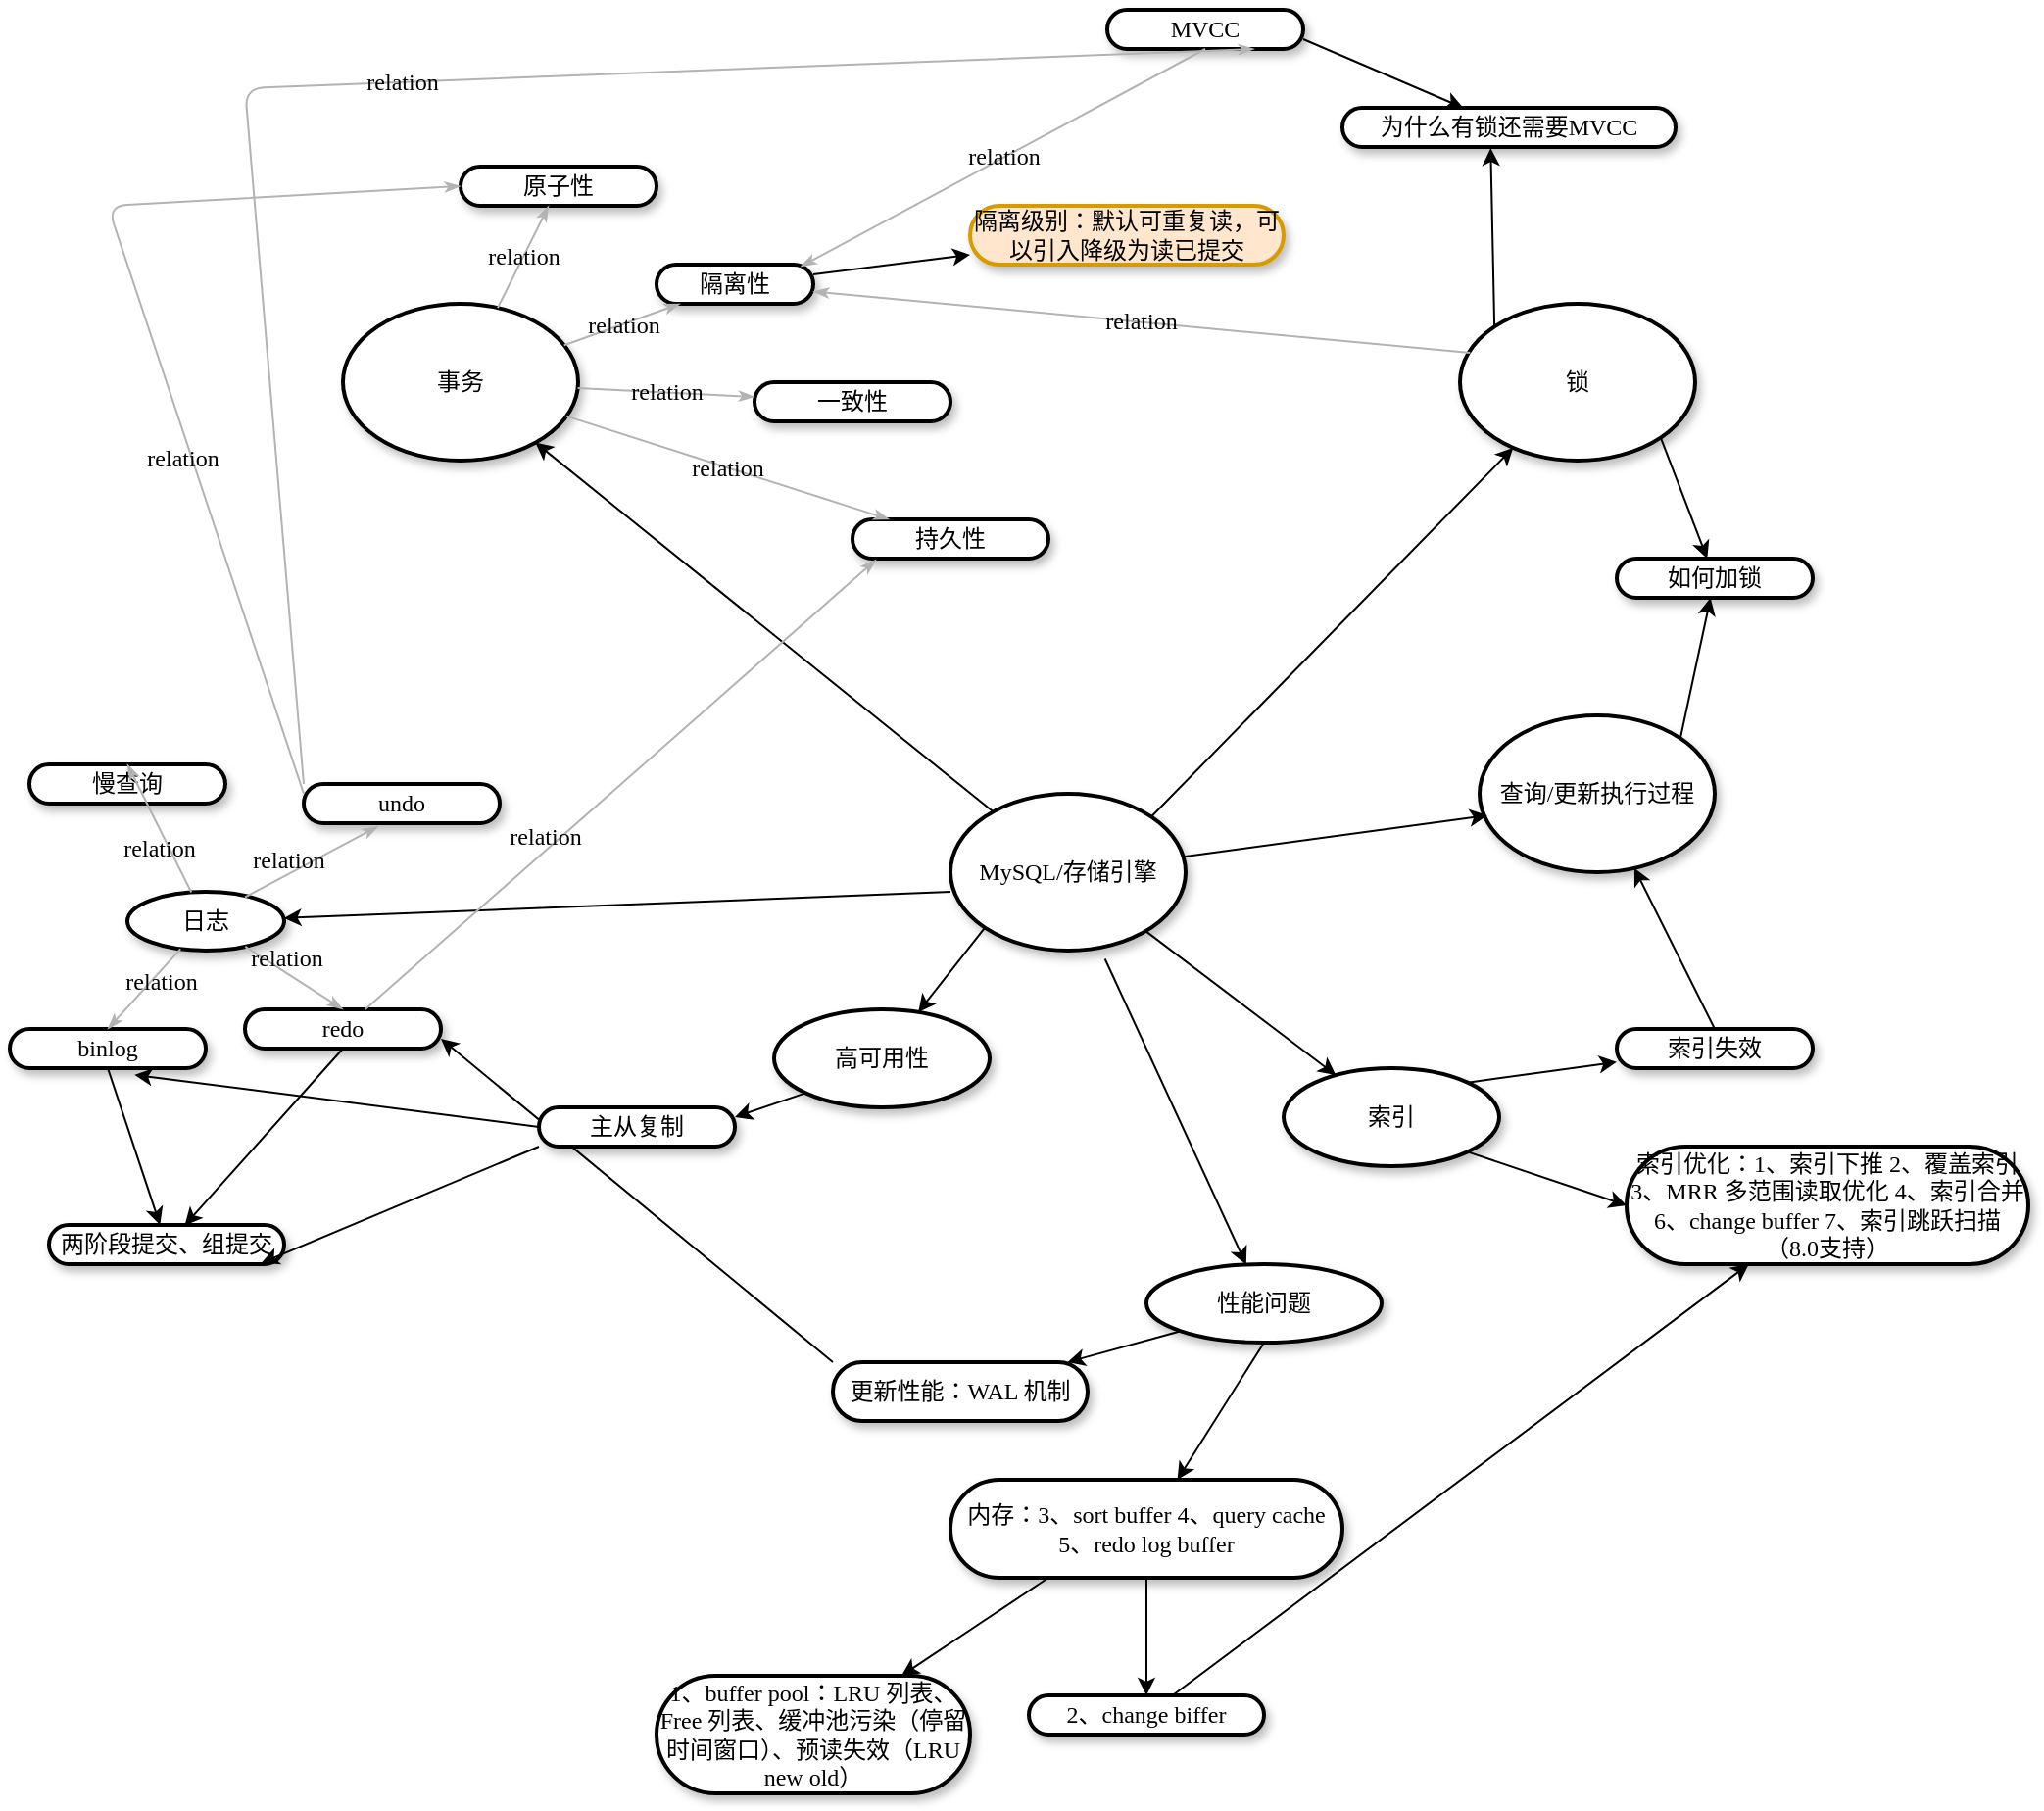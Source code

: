 <mxfile version="23.1.1" type="github">
  <diagram name="Page-1" id="ad52d381-51e7-2e0d-a935-2d0ddd2fd229">
    <mxGraphModel dx="1050" dy="539" grid="1" gridSize="10" guides="1" tooltips="1" connect="1" arrows="1" fold="1" page="1" pageScale="1" pageWidth="1100" pageHeight="850" background="none" math="0" shadow="0">
      <root>
        <mxCell id="0" />
        <mxCell id="1" parent="0" />
        <mxCell id="mlnYqS1sxwCYaisOI2XQ-1" value="&lt;span&gt;一致性&lt;/span&gt;" style="whiteSpace=wrap;html=1;rounded=1;shadow=1;comic=0;labelBackgroundColor=none;strokeWidth=2;fontFamily=Verdana;fontSize=12;align=center;arcSize=50;" vertex="1" parent="1">
          <mxGeometry x="440" y="230" width="100" height="20" as="geometry" />
        </mxCell>
        <mxCell id="mlnYqS1sxwCYaisOI2XQ-2" value="事务" style="ellipse;whiteSpace=wrap;html=1;rounded=1;shadow=1;comic=0;labelBackgroundColor=none;strokeWidth=2;fontFamily=Verdana;fontSize=12;align=center;" vertex="1" parent="1">
          <mxGeometry x="230" y="190" width="120" height="80" as="geometry" />
        </mxCell>
        <mxCell id="mlnYqS1sxwCYaisOI2XQ-3" value="&lt;span&gt;持久性&lt;/span&gt;" style="whiteSpace=wrap;html=1;rounded=1;shadow=1;comic=0;labelBackgroundColor=none;strokeWidth=2;fontFamily=Verdana;fontSize=12;align=center;arcSize=50;" vertex="1" parent="1">
          <mxGeometry x="490" y="300" width="100" height="20" as="geometry" />
        </mxCell>
        <mxCell id="mlnYqS1sxwCYaisOI2XQ-5" value="&lt;span&gt;原子性&lt;/span&gt;" style="whiteSpace=wrap;html=1;rounded=1;shadow=1;comic=0;labelBackgroundColor=none;strokeWidth=2;fontFamily=Verdana;fontSize=12;align=center;arcSize=50;" vertex="1" parent="1">
          <mxGeometry x="290" y="120" width="100" height="20" as="geometry" />
        </mxCell>
        <mxCell id="mlnYqS1sxwCYaisOI2XQ-6" value="relation" style="edgeStyle=none;rounded=1;html=1;labelBackgroundColor=none;startArrow=none;startFill=0;startSize=5;endArrow=classicThin;endFill=1;endSize=5;jettySize=auto;orthogonalLoop=1;strokeColor=#B3B3B3;strokeWidth=1;fontFamily=Verdana;fontSize=12" edge="1" parent="1" source="mlnYqS1sxwCYaisOI2XQ-2" target="mlnYqS1sxwCYaisOI2XQ-5">
          <mxGeometry relative="1" as="geometry" />
        </mxCell>
        <mxCell id="mlnYqS1sxwCYaisOI2XQ-7" value="relation" style="edgeStyle=none;rounded=1;html=1;labelBackgroundColor=none;startArrow=none;startFill=0;startSize=5;endArrow=classicThin;endFill=1;endSize=5;jettySize=auto;orthogonalLoop=1;strokeColor=#B3B3B3;strokeWidth=1;fontFamily=Verdana;fontSize=12" edge="1" parent="1" source="mlnYqS1sxwCYaisOI2XQ-2" target="mlnYqS1sxwCYaisOI2XQ-1">
          <mxGeometry relative="1" as="geometry" />
        </mxCell>
        <mxCell id="mlnYqS1sxwCYaisOI2XQ-8" value="relation" style="edgeStyle=none;rounded=1;html=1;labelBackgroundColor=none;startArrow=none;startFill=0;startSize=5;endArrow=classicThin;endFill=1;endSize=5;jettySize=auto;orthogonalLoop=1;strokeColor=#B3B3B3;strokeWidth=1;fontFamily=Verdana;fontSize=12" edge="1" parent="1" source="mlnYqS1sxwCYaisOI2XQ-2" target="mlnYqS1sxwCYaisOI2XQ-3">
          <mxGeometry relative="1" as="geometry" />
        </mxCell>
        <mxCell id="mlnYqS1sxwCYaisOI2XQ-85" style="rounded=0;orthogonalLoop=1;jettySize=auto;html=1;exitX=1;exitY=0.25;exitDx=0;exitDy=0;" edge="1" parent="1" source="mlnYqS1sxwCYaisOI2XQ-10" target="mlnYqS1sxwCYaisOI2XQ-84">
          <mxGeometry relative="1" as="geometry" />
        </mxCell>
        <mxCell id="mlnYqS1sxwCYaisOI2XQ-10" value="&lt;span&gt;隔离性&lt;/span&gt;" style="whiteSpace=wrap;html=1;rounded=1;shadow=1;comic=0;labelBackgroundColor=none;strokeWidth=2;fontFamily=Verdana;fontSize=12;align=center;arcSize=50;" vertex="1" parent="1">
          <mxGeometry x="390" y="170" width="80" height="20" as="geometry" />
        </mxCell>
        <mxCell id="mlnYqS1sxwCYaisOI2XQ-12" value="relation" style="edgeStyle=none;rounded=1;html=1;labelBackgroundColor=none;startArrow=none;startFill=0;startSize=5;endArrow=classicThin;endFill=1;endSize=5;jettySize=auto;orthogonalLoop=1;strokeColor=#B3B3B3;strokeWidth=1;fontFamily=Verdana;fontSize=12" edge="1" parent="1" source="mlnYqS1sxwCYaisOI2XQ-2" target="mlnYqS1sxwCYaisOI2XQ-10">
          <mxGeometry relative="1" as="geometry" />
        </mxCell>
        <mxCell id="mlnYqS1sxwCYaisOI2XQ-57" style="rounded=0;orthogonalLoop=1;jettySize=auto;html=1;exitX=0.657;exitY=1.053;exitDx=0;exitDy=0;exitPerimeter=0;" edge="1" parent="1" source="mlnYqS1sxwCYaisOI2XQ-14" target="mlnYqS1sxwCYaisOI2XQ-53">
          <mxGeometry relative="1" as="geometry" />
        </mxCell>
        <mxCell id="mlnYqS1sxwCYaisOI2XQ-75" style="rounded=0;orthogonalLoop=1;jettySize=auto;html=1;exitX=0;exitY=1;exitDx=0;exitDy=0;" edge="1" parent="1" source="mlnYqS1sxwCYaisOI2XQ-14" target="mlnYqS1sxwCYaisOI2XQ-74">
          <mxGeometry relative="1" as="geometry" />
        </mxCell>
        <mxCell id="mlnYqS1sxwCYaisOI2XQ-14" value="MySQL/存储引擎" style="ellipse;whiteSpace=wrap;html=1;rounded=1;shadow=1;comic=0;labelBackgroundColor=none;strokeWidth=2;fontFamily=Verdana;fontSize=12;align=center;" vertex="1" parent="1">
          <mxGeometry x="540" y="440" width="120" height="80" as="geometry" />
        </mxCell>
        <mxCell id="mlnYqS1sxwCYaisOI2XQ-18" value="" style="endArrow=classic;html=1;rounded=0;" edge="1" parent="1" source="mlnYqS1sxwCYaisOI2XQ-14" target="mlnYqS1sxwCYaisOI2XQ-2">
          <mxGeometry width="50" height="50" relative="1" as="geometry">
            <mxPoint x="460" y="310" as="sourcePoint" />
            <mxPoint x="510" y="260" as="targetPoint" />
          </mxGeometry>
        </mxCell>
        <mxCell id="mlnYqS1sxwCYaisOI2XQ-70" style="rounded=0;orthogonalLoop=1;jettySize=auto;html=1;exitX=1;exitY=1;exitDx=0;exitDy=0;" edge="1" parent="1" source="mlnYqS1sxwCYaisOI2XQ-20" target="mlnYqS1sxwCYaisOI2XQ-69">
          <mxGeometry relative="1" as="geometry" />
        </mxCell>
        <mxCell id="mlnYqS1sxwCYaisOI2XQ-86" style="rounded=0;orthogonalLoop=1;jettySize=auto;html=1;exitX=0;exitY=0;exitDx=0;exitDy=0;entryX=0.445;entryY=1.03;entryDx=0;entryDy=0;entryPerimeter=0;" edge="1" parent="1" source="mlnYqS1sxwCYaisOI2XQ-20" target="mlnYqS1sxwCYaisOI2XQ-87">
          <mxGeometry relative="1" as="geometry">
            <mxPoint x="790" y="120" as="targetPoint" />
          </mxGeometry>
        </mxCell>
        <mxCell id="mlnYqS1sxwCYaisOI2XQ-20" value="锁" style="ellipse;whiteSpace=wrap;html=1;rounded=1;shadow=1;comic=0;labelBackgroundColor=none;strokeWidth=2;fontFamily=Verdana;fontSize=12;align=center;" vertex="1" parent="1">
          <mxGeometry x="800" y="190" width="120" height="80" as="geometry" />
        </mxCell>
        <mxCell id="mlnYqS1sxwCYaisOI2XQ-21" value="" style="endArrow=classic;html=1;rounded=0;exitX=1;exitY=0;exitDx=0;exitDy=0;" edge="1" parent="1" source="mlnYqS1sxwCYaisOI2XQ-14" target="mlnYqS1sxwCYaisOI2XQ-20">
          <mxGeometry width="50" height="50" relative="1" as="geometry">
            <mxPoint x="920" y="519" as="sourcePoint" />
            <mxPoint x="686" y="331" as="targetPoint" />
          </mxGeometry>
        </mxCell>
        <mxCell id="mlnYqS1sxwCYaisOI2XQ-22" value="日志" style="ellipse;whiteSpace=wrap;html=1;rounded=1;shadow=1;comic=0;labelBackgroundColor=none;strokeWidth=2;fontFamily=Verdana;fontSize=12;align=center;" vertex="1" parent="1">
          <mxGeometry x="120" y="490" width="80" height="30" as="geometry" />
        </mxCell>
        <mxCell id="mlnYqS1sxwCYaisOI2XQ-23" value="" style="endArrow=classic;html=1;rounded=0;exitX=0;exitY=0.625;exitDx=0;exitDy=0;exitPerimeter=0;" edge="1" parent="1" source="mlnYqS1sxwCYaisOI2XQ-14" target="mlnYqS1sxwCYaisOI2XQ-22">
          <mxGeometry width="50" height="50" relative="1" as="geometry">
            <mxPoint x="572" y="459" as="sourcePoint" />
            <mxPoint x="338" y="271" as="targetPoint" />
          </mxGeometry>
        </mxCell>
        <mxCell id="mlnYqS1sxwCYaisOI2XQ-46" style="rounded=0;orthogonalLoop=1;jettySize=auto;html=1;exitX=1;exitY=0;exitDx=0;exitDy=0;" edge="1" parent="1" source="mlnYqS1sxwCYaisOI2XQ-24" target="mlnYqS1sxwCYaisOI2XQ-45">
          <mxGeometry relative="1" as="geometry" />
        </mxCell>
        <mxCell id="mlnYqS1sxwCYaisOI2XQ-52" style="rounded=0;orthogonalLoop=1;jettySize=auto;html=1;exitX=1;exitY=1;exitDx=0;exitDy=0;entryX=0;entryY=0.5;entryDx=0;entryDy=0;" edge="1" parent="1" source="mlnYqS1sxwCYaisOI2XQ-24" target="mlnYqS1sxwCYaisOI2XQ-51">
          <mxGeometry relative="1" as="geometry" />
        </mxCell>
        <mxCell id="mlnYqS1sxwCYaisOI2XQ-24" value="索引" style="ellipse;whiteSpace=wrap;html=1;rounded=1;shadow=1;comic=0;labelBackgroundColor=none;strokeWidth=2;fontFamily=Verdana;fontSize=12;align=center;" vertex="1" parent="1">
          <mxGeometry x="710" y="580" width="110" height="50" as="geometry" />
        </mxCell>
        <mxCell id="mlnYqS1sxwCYaisOI2XQ-25" value="" style="endArrow=classic;html=1;rounded=0;" edge="1" parent="1" source="mlnYqS1sxwCYaisOI2XQ-14" target="mlnYqS1sxwCYaisOI2XQ-24">
          <mxGeometry width="50" height="50" relative="1" as="geometry">
            <mxPoint x="550" y="500" as="sourcePoint" />
            <mxPoint x="249" y="542" as="targetPoint" />
          </mxGeometry>
        </mxCell>
        <mxCell id="mlnYqS1sxwCYaisOI2XQ-26" value="relation" style="edgeStyle=none;rounded=1;html=1;labelBackgroundColor=none;startArrow=none;startFill=0;startSize=5;endArrow=classicThin;endFill=1;endSize=5;jettySize=auto;orthogonalLoop=1;strokeColor=#B3B3B3;strokeWidth=1;fontFamily=Verdana;fontSize=12;exitX=0.043;exitY=0.313;exitDx=0;exitDy=0;exitPerimeter=0;" edge="1" parent="1" source="mlnYqS1sxwCYaisOI2XQ-20" target="mlnYqS1sxwCYaisOI2XQ-10">
          <mxGeometry relative="1" as="geometry">
            <mxPoint x="319" y="202" as="sourcePoint" />
            <mxPoint x="345" y="150" as="targetPoint" />
          </mxGeometry>
        </mxCell>
        <mxCell id="mlnYqS1sxwCYaisOI2XQ-81" style="rounded=0;orthogonalLoop=1;jettySize=auto;html=1;exitX=0.5;exitY=1;exitDx=0;exitDy=0;" edge="1" parent="1" source="mlnYqS1sxwCYaisOI2XQ-27" target="mlnYqS1sxwCYaisOI2XQ-80">
          <mxGeometry relative="1" as="geometry" />
        </mxCell>
        <mxCell id="mlnYqS1sxwCYaisOI2XQ-27" value="binlog" style="whiteSpace=wrap;html=1;rounded=1;shadow=1;comic=0;labelBackgroundColor=none;strokeWidth=2;fontFamily=Verdana;fontSize=12;align=center;arcSize=50;" vertex="1" parent="1">
          <mxGeometry x="60" y="560" width="100" height="20" as="geometry" />
        </mxCell>
        <mxCell id="mlnYqS1sxwCYaisOI2XQ-28" value="&lt;span&gt;redo&lt;/span&gt;" style="whiteSpace=wrap;html=1;rounded=1;shadow=1;comic=0;labelBackgroundColor=none;strokeWidth=2;fontFamily=Verdana;fontSize=12;align=center;arcSize=50;" vertex="1" parent="1">
          <mxGeometry x="180" y="550" width="100" height="20" as="geometry" />
        </mxCell>
        <mxCell id="mlnYqS1sxwCYaisOI2XQ-29" value="&lt;span&gt;undo&lt;/span&gt;" style="whiteSpace=wrap;html=1;rounded=1;shadow=1;comic=0;labelBackgroundColor=none;strokeWidth=2;fontFamily=Verdana;fontSize=12;align=center;arcSize=50;" vertex="1" parent="1">
          <mxGeometry x="210" y="435" width="100" height="20" as="geometry" />
        </mxCell>
        <mxCell id="mlnYqS1sxwCYaisOI2XQ-30" value="&lt;span&gt;慢查询&lt;/span&gt;" style="whiteSpace=wrap;html=1;rounded=1;shadow=1;comic=0;labelBackgroundColor=none;strokeWidth=2;fontFamily=Verdana;fontSize=12;align=center;arcSize=50;" vertex="1" parent="1">
          <mxGeometry x="70" y="425" width="100" height="20" as="geometry" />
        </mxCell>
        <mxCell id="mlnYqS1sxwCYaisOI2XQ-31" value="relation" style="edgeStyle=none;rounded=1;html=1;labelBackgroundColor=none;startArrow=none;startFill=0;startSize=5;endArrow=classicThin;endFill=1;endSize=5;jettySize=auto;orthogonalLoop=1;strokeColor=#B3B3B3;strokeWidth=1;fontFamily=Verdana;fontSize=12;entryX=0.5;entryY=0;entryDx=0;entryDy=0;" edge="1" parent="1" source="mlnYqS1sxwCYaisOI2XQ-22" target="mlnYqS1sxwCYaisOI2XQ-30">
          <mxGeometry x="-0.272" y="5" relative="1" as="geometry">
            <mxPoint x="250" y="262" as="sourcePoint" />
            <mxPoint x="163" y="300" as="targetPoint" />
            <mxPoint y="-1" as="offset" />
          </mxGeometry>
        </mxCell>
        <mxCell id="mlnYqS1sxwCYaisOI2XQ-32" value="relation" style="edgeStyle=none;rounded=1;html=1;labelBackgroundColor=none;startArrow=none;startFill=0;startSize=5;endArrow=classicThin;endFill=1;endSize=5;jettySize=auto;orthogonalLoop=1;strokeColor=#B3B3B3;strokeWidth=1;fontFamily=Verdana;fontSize=12;entryX=0.5;entryY=0;entryDx=0;entryDy=0;" edge="1" parent="1" source="mlnYqS1sxwCYaisOI2XQ-22" target="mlnYqS1sxwCYaisOI2XQ-27">
          <mxGeometry x="-0.272" y="5" relative="1" as="geometry">
            <mxPoint x="260" y="272" as="sourcePoint" />
            <mxPoint x="173" y="310" as="targetPoint" />
            <mxPoint y="-1" as="offset" />
          </mxGeometry>
        </mxCell>
        <mxCell id="mlnYqS1sxwCYaisOI2XQ-33" value="relation" style="edgeStyle=none;rounded=1;html=1;labelBackgroundColor=none;startArrow=none;startFill=0;startSize=5;endArrow=classicThin;endFill=1;endSize=5;jettySize=auto;orthogonalLoop=1;strokeColor=#B3B3B3;strokeWidth=1;fontFamily=Verdana;fontSize=12;entryX=0.5;entryY=0;entryDx=0;entryDy=0;" edge="1" parent="1" source="mlnYqS1sxwCYaisOI2XQ-22" target="mlnYqS1sxwCYaisOI2XQ-28">
          <mxGeometry x="-0.272" y="5" relative="1" as="geometry">
            <mxPoint x="270" y="282" as="sourcePoint" />
            <mxPoint x="183" y="320" as="targetPoint" />
            <mxPoint y="-1" as="offset" />
          </mxGeometry>
        </mxCell>
        <mxCell id="mlnYqS1sxwCYaisOI2XQ-34" value="relation" style="edgeStyle=none;rounded=1;html=1;labelBackgroundColor=none;startArrow=none;startFill=0;startSize=5;endArrow=classicThin;endFill=1;endSize=5;jettySize=auto;orthogonalLoop=1;strokeColor=#B3B3B3;strokeWidth=1;fontFamily=Verdana;fontSize=12;entryX=0.38;entryY=1.08;entryDx=0;entryDy=0;entryPerimeter=0;exitX=0.75;exitY=0.093;exitDx=0;exitDy=0;exitPerimeter=0;" edge="1" parent="1" source="mlnYqS1sxwCYaisOI2XQ-22" target="mlnYqS1sxwCYaisOI2XQ-29">
          <mxGeometry x="-0.272" y="5" relative="1" as="geometry">
            <mxPoint x="280" y="292" as="sourcePoint" />
            <mxPoint x="193" y="330" as="targetPoint" />
            <mxPoint y="-1" as="offset" />
          </mxGeometry>
        </mxCell>
        <mxCell id="mlnYqS1sxwCYaisOI2XQ-35" value="relation" style="edgeStyle=none;rounded=1;html=1;labelBackgroundColor=none;startArrow=none;startFill=0;startSize=5;endArrow=classicThin;endFill=1;endSize=5;jettySize=auto;orthogonalLoop=1;strokeColor=#B3B3B3;strokeWidth=1;fontFamily=Verdana;fontSize=12;exitX=0;exitY=0.25;exitDx=0;exitDy=0;entryX=0;entryY=0.5;entryDx=0;entryDy=0;" edge="1" parent="1" source="mlnYqS1sxwCYaisOI2XQ-29" target="mlnYqS1sxwCYaisOI2XQ-5">
          <mxGeometry x="-0.272" y="5" relative="1" as="geometry">
            <mxPoint x="290" y="302" as="sourcePoint" />
            <mxPoint x="203" y="340" as="targetPoint" />
            <mxPoint y="-1" as="offset" />
            <Array as="points">
              <mxPoint x="110" y="140" />
            </Array>
          </mxGeometry>
        </mxCell>
        <mxCell id="mlnYqS1sxwCYaisOI2XQ-88" style="rounded=0;orthogonalLoop=1;jettySize=auto;html=1;exitX=1;exitY=0.75;exitDx=0;exitDy=0;" edge="1" parent="1" source="mlnYqS1sxwCYaisOI2XQ-36" target="mlnYqS1sxwCYaisOI2XQ-87">
          <mxGeometry relative="1" as="geometry" />
        </mxCell>
        <mxCell id="mlnYqS1sxwCYaisOI2XQ-36" value="&lt;span&gt;MVCC&lt;br&gt;&lt;/span&gt;" style="whiteSpace=wrap;html=1;rounded=1;shadow=1;comic=0;labelBackgroundColor=none;strokeWidth=2;fontFamily=Verdana;fontSize=12;align=center;arcSize=50;" vertex="1" parent="1">
          <mxGeometry x="620" y="40" width="100" height="20" as="geometry" />
        </mxCell>
        <mxCell id="mlnYqS1sxwCYaisOI2XQ-39" value="relation" style="edgeStyle=none;rounded=1;html=1;labelBackgroundColor=none;startArrow=none;startFill=0;startSize=5;endArrow=classicThin;endFill=1;endSize=5;jettySize=auto;orthogonalLoop=1;strokeColor=#B3B3B3;strokeWidth=1;fontFamily=Verdana;fontSize=12;entryX=0.92;entryY=0.05;entryDx=0;entryDy=0;entryPerimeter=0;exitX=0.5;exitY=1;exitDx=0;exitDy=0;" edge="1" parent="1" source="mlnYqS1sxwCYaisOI2XQ-36" target="mlnYqS1sxwCYaisOI2XQ-10">
          <mxGeometry relative="1" as="geometry">
            <mxPoint x="354" y="222" as="sourcePoint" />
            <mxPoint x="420" y="200" as="targetPoint" />
          </mxGeometry>
        </mxCell>
        <mxCell id="mlnYqS1sxwCYaisOI2XQ-40" value="relation" style="edgeStyle=none;rounded=1;html=1;labelBackgroundColor=none;startArrow=none;startFill=0;startSize=5;endArrow=classicThin;endFill=1;endSize=5;jettySize=auto;orthogonalLoop=1;strokeColor=#B3B3B3;strokeWidth=1;fontFamily=Verdana;fontSize=12;entryX=0.75;entryY=1;entryDx=0;entryDy=0;exitX=0;exitY=0;exitDx=0;exitDy=0;" edge="1" parent="1" source="mlnYqS1sxwCYaisOI2XQ-29" target="mlnYqS1sxwCYaisOI2XQ-36">
          <mxGeometry relative="1" as="geometry">
            <mxPoint x="364" y="232" as="sourcePoint" />
            <mxPoint x="430" y="210" as="targetPoint" />
            <Array as="points">
              <mxPoint x="180" y="80" />
            </Array>
          </mxGeometry>
        </mxCell>
        <mxCell id="mlnYqS1sxwCYaisOI2XQ-42" value="relation" style="edgeStyle=none;rounded=1;html=1;labelBackgroundColor=none;startArrow=none;startFill=0;startSize=5;endArrow=classicThin;endFill=1;endSize=5;jettySize=auto;orthogonalLoop=1;strokeColor=#B3B3B3;strokeWidth=1;fontFamily=Verdana;fontSize=12;entryX=0.12;entryY=1.03;entryDx=0;entryDy=0;entryPerimeter=0;" edge="1" parent="1" source="mlnYqS1sxwCYaisOI2XQ-28" target="mlnYqS1sxwCYaisOI2XQ-3">
          <mxGeometry x="-0.272" y="5" relative="1" as="geometry">
            <mxPoint x="163" y="504" as="sourcePoint" />
            <mxPoint x="105" y="430" as="targetPoint" />
            <mxPoint y="-1" as="offset" />
          </mxGeometry>
        </mxCell>
        <mxCell id="mlnYqS1sxwCYaisOI2XQ-71" style="rounded=0;orthogonalLoop=1;jettySize=auto;html=1;exitX=1;exitY=0;exitDx=0;exitDy=0;" edge="1" parent="1" source="mlnYqS1sxwCYaisOI2XQ-43" target="mlnYqS1sxwCYaisOI2XQ-69">
          <mxGeometry relative="1" as="geometry" />
        </mxCell>
        <mxCell id="mlnYqS1sxwCYaisOI2XQ-43" value="查询/更新执行过程" style="ellipse;whiteSpace=wrap;html=1;rounded=1;shadow=1;comic=0;labelBackgroundColor=none;strokeWidth=2;fontFamily=Verdana;fontSize=12;align=center;" vertex="1" parent="1">
          <mxGeometry x="810" y="400" width="120" height="80" as="geometry" />
        </mxCell>
        <mxCell id="mlnYqS1sxwCYaisOI2XQ-44" style="rounded=0;orthogonalLoop=1;jettySize=auto;html=1;entryX=0.033;entryY=0.638;entryDx=0;entryDy=0;entryPerimeter=0;" edge="1" parent="1" source="mlnYqS1sxwCYaisOI2XQ-14" target="mlnYqS1sxwCYaisOI2XQ-43">
          <mxGeometry relative="1" as="geometry" />
        </mxCell>
        <mxCell id="mlnYqS1sxwCYaisOI2XQ-47" style="rounded=0;orthogonalLoop=1;jettySize=auto;html=1;exitX=0.5;exitY=0;exitDx=0;exitDy=0;" edge="1" parent="1" source="mlnYqS1sxwCYaisOI2XQ-45" target="mlnYqS1sxwCYaisOI2XQ-43">
          <mxGeometry relative="1" as="geometry">
            <mxPoint x="930" y="590" as="sourcePoint" />
          </mxGeometry>
        </mxCell>
        <mxCell id="mlnYqS1sxwCYaisOI2XQ-45" value="&lt;span&gt;索引失效&lt;/span&gt;" style="whiteSpace=wrap;html=1;rounded=1;shadow=1;comic=0;labelBackgroundColor=none;strokeWidth=2;fontFamily=Verdana;fontSize=12;align=center;arcSize=50;" vertex="1" parent="1">
          <mxGeometry x="880" y="560" width="100" height="20" as="geometry" />
        </mxCell>
        <mxCell id="mlnYqS1sxwCYaisOI2XQ-51" value="&lt;span&gt;索引优化：1、索引下推 2、覆盖索引 3、MRR 多范围读取优化 4、索引合并 6、change buffer 7、索引跳跃扫描（8.0支持）&lt;/span&gt;" style="whiteSpace=wrap;html=1;rounded=1;shadow=1;comic=0;labelBackgroundColor=none;strokeWidth=2;fontFamily=Verdana;fontSize=12;align=center;arcSize=50;" vertex="1" parent="1">
          <mxGeometry x="885" y="620" width="205" height="60" as="geometry" />
        </mxCell>
        <mxCell id="mlnYqS1sxwCYaisOI2XQ-55" style="rounded=0;orthogonalLoop=1;jettySize=auto;html=1;exitX=0;exitY=1;exitDx=0;exitDy=0;" edge="1" parent="1" source="mlnYqS1sxwCYaisOI2XQ-53" target="mlnYqS1sxwCYaisOI2XQ-54">
          <mxGeometry relative="1" as="geometry" />
        </mxCell>
        <mxCell id="mlnYqS1sxwCYaisOI2XQ-59" style="rounded=0;orthogonalLoop=1;jettySize=auto;html=1;exitX=0.5;exitY=1;exitDx=0;exitDy=0;" edge="1" parent="1" source="mlnYqS1sxwCYaisOI2XQ-53" target="mlnYqS1sxwCYaisOI2XQ-58">
          <mxGeometry relative="1" as="geometry" />
        </mxCell>
        <mxCell id="mlnYqS1sxwCYaisOI2XQ-53" value="性能问题" style="ellipse;whiteSpace=wrap;html=1;rounded=1;shadow=1;comic=0;labelBackgroundColor=none;strokeWidth=2;fontFamily=Verdana;fontSize=12;align=center;" vertex="1" parent="1">
          <mxGeometry x="640" y="680" width="120" height="40" as="geometry" />
        </mxCell>
        <mxCell id="mlnYqS1sxwCYaisOI2XQ-72" style="rounded=0;orthogonalLoop=1;jettySize=auto;html=1;exitX=0;exitY=0;exitDx=0;exitDy=0;entryX=1;entryY=0.75;entryDx=0;entryDy=0;" edge="1" parent="1" source="mlnYqS1sxwCYaisOI2XQ-54" target="mlnYqS1sxwCYaisOI2XQ-28">
          <mxGeometry relative="1" as="geometry" />
        </mxCell>
        <mxCell id="mlnYqS1sxwCYaisOI2XQ-54" value="更新性能：WAL 机制" style="whiteSpace=wrap;html=1;rounded=1;shadow=1;comic=0;labelBackgroundColor=none;strokeWidth=2;fontFamily=Verdana;fontSize=12;align=center;arcSize=50;" vertex="1" parent="1">
          <mxGeometry x="480" y="730" width="130" height="30" as="geometry" />
        </mxCell>
        <mxCell id="mlnYqS1sxwCYaisOI2XQ-63" style="rounded=0;orthogonalLoop=1;jettySize=auto;html=1;entryX=0.5;entryY=0;entryDx=0;entryDy=0;" edge="1" parent="1" source="mlnYqS1sxwCYaisOI2XQ-58" target="mlnYqS1sxwCYaisOI2XQ-61">
          <mxGeometry relative="1" as="geometry" />
        </mxCell>
        <mxCell id="mlnYqS1sxwCYaisOI2XQ-64" style="rounded=0;orthogonalLoop=1;jettySize=auto;html=1;exitX=0.25;exitY=1;exitDx=0;exitDy=0;" edge="1" parent="1" source="mlnYqS1sxwCYaisOI2XQ-58" target="mlnYqS1sxwCYaisOI2XQ-60">
          <mxGeometry relative="1" as="geometry" />
        </mxCell>
        <mxCell id="mlnYqS1sxwCYaisOI2XQ-58" value="内存：3、sort buffer 4、query cache 5、redo log buffer" style="whiteSpace=wrap;html=1;rounded=1;shadow=1;comic=0;labelBackgroundColor=none;strokeWidth=2;fontFamily=Verdana;fontSize=12;align=center;arcSize=50;" vertex="1" parent="1">
          <mxGeometry x="540" y="790" width="200" height="50" as="geometry" />
        </mxCell>
        <mxCell id="mlnYqS1sxwCYaisOI2XQ-60" value="&lt;span&gt;1、buffer pool：&lt;/span&gt;LRU 列表、Free 列表、缓冲池污染（停留时间窗口）、预读失效（LRU new old）" style="whiteSpace=wrap;html=1;rounded=1;shadow=1;comic=0;labelBackgroundColor=none;strokeWidth=2;fontFamily=Verdana;fontSize=12;align=center;arcSize=50;" vertex="1" parent="1">
          <mxGeometry x="390" y="890" width="160" height="60" as="geometry" />
        </mxCell>
        <mxCell id="mlnYqS1sxwCYaisOI2XQ-65" style="rounded=0;orthogonalLoop=1;jettySize=auto;html=1;" edge="1" parent="1" source="mlnYqS1sxwCYaisOI2XQ-61" target="mlnYqS1sxwCYaisOI2XQ-51">
          <mxGeometry relative="1" as="geometry" />
        </mxCell>
        <mxCell id="mlnYqS1sxwCYaisOI2XQ-61" value="2、change biffer" style="whiteSpace=wrap;html=1;rounded=1;shadow=1;comic=0;labelBackgroundColor=none;strokeWidth=2;fontFamily=Verdana;fontSize=12;align=center;arcSize=50;" vertex="1" parent="1">
          <mxGeometry x="580" y="900" width="120" height="20" as="geometry" />
        </mxCell>
        <mxCell id="mlnYqS1sxwCYaisOI2XQ-69" value="&lt;span&gt;如何加锁&lt;/span&gt;" style="whiteSpace=wrap;html=1;rounded=1;shadow=1;comic=0;labelBackgroundColor=none;strokeWidth=2;fontFamily=Verdana;fontSize=12;align=center;arcSize=50;" vertex="1" parent="1">
          <mxGeometry x="880" y="320" width="100" height="20" as="geometry" />
        </mxCell>
        <mxCell id="mlnYqS1sxwCYaisOI2XQ-78" style="rounded=0;orthogonalLoop=1;jettySize=auto;html=1;exitX=0;exitY=1;exitDx=0;exitDy=0;entryX=1;entryY=0.25;entryDx=0;entryDy=0;" edge="1" parent="1" source="mlnYqS1sxwCYaisOI2XQ-74" target="mlnYqS1sxwCYaisOI2XQ-77">
          <mxGeometry relative="1" as="geometry" />
        </mxCell>
        <mxCell id="mlnYqS1sxwCYaisOI2XQ-74" value="高可用性" style="ellipse;whiteSpace=wrap;html=1;rounded=1;shadow=1;comic=0;labelBackgroundColor=none;strokeWidth=2;fontFamily=Verdana;fontSize=12;align=center;" vertex="1" parent="1">
          <mxGeometry x="450" y="550" width="110" height="50" as="geometry" />
        </mxCell>
        <mxCell id="mlnYqS1sxwCYaisOI2XQ-77" value="&lt;span&gt;主从复制&lt;/span&gt;" style="whiteSpace=wrap;html=1;rounded=1;shadow=1;comic=0;labelBackgroundColor=none;strokeWidth=2;fontFamily=Verdana;fontSize=12;align=center;arcSize=50;" vertex="1" parent="1">
          <mxGeometry x="330" y="600" width="100" height="20" as="geometry" />
        </mxCell>
        <mxCell id="mlnYqS1sxwCYaisOI2XQ-79" style="rounded=0;orthogonalLoop=1;jettySize=auto;html=1;entryX=0.636;entryY=1.17;entryDx=0;entryDy=0;entryPerimeter=0;" edge="1" parent="1" target="mlnYqS1sxwCYaisOI2XQ-27">
          <mxGeometry relative="1" as="geometry">
            <mxPoint x="330" y="610" as="sourcePoint" />
          </mxGeometry>
        </mxCell>
        <mxCell id="mlnYqS1sxwCYaisOI2XQ-80" value="两阶段提交、组提交" style="whiteSpace=wrap;html=1;rounded=1;shadow=1;comic=0;labelBackgroundColor=none;strokeWidth=2;fontFamily=Verdana;fontSize=12;align=center;arcSize=50;" vertex="1" parent="1">
          <mxGeometry x="80" y="660" width="120" height="20" as="geometry" />
        </mxCell>
        <mxCell id="mlnYqS1sxwCYaisOI2XQ-82" style="rounded=0;orthogonalLoop=1;jettySize=auto;html=1;exitX=0.5;exitY=1;exitDx=0;exitDy=0;entryX=0.577;entryY=0.01;entryDx=0;entryDy=0;entryPerimeter=0;" edge="1" parent="1" source="mlnYqS1sxwCYaisOI2XQ-28" target="mlnYqS1sxwCYaisOI2XQ-80">
          <mxGeometry relative="1" as="geometry" />
        </mxCell>
        <mxCell id="mlnYqS1sxwCYaisOI2XQ-83" style="rounded=0;orthogonalLoop=1;jettySize=auto;html=1;exitX=0;exitY=1;exitDx=0;exitDy=0;entryX=0.903;entryY=0.97;entryDx=0;entryDy=0;entryPerimeter=0;" edge="1" parent="1" source="mlnYqS1sxwCYaisOI2XQ-77" target="mlnYqS1sxwCYaisOI2XQ-80">
          <mxGeometry relative="1" as="geometry" />
        </mxCell>
        <mxCell id="mlnYqS1sxwCYaisOI2XQ-84" value="隔离级别：默认可重复读，可以引入降级为读已提交" style="whiteSpace=wrap;html=1;rounded=1;shadow=1;comic=0;labelBackgroundColor=none;strokeWidth=2;fontFamily=Verdana;fontSize=12;align=center;arcSize=50;fillColor=#ffe6cc;strokeColor=#d79b00;" vertex="1" parent="1">
          <mxGeometry x="550" y="140" width="160" height="30" as="geometry" />
        </mxCell>
        <mxCell id="mlnYqS1sxwCYaisOI2XQ-87" value="&lt;span&gt;为什么有锁还需要MVCC&lt;/span&gt;" style="whiteSpace=wrap;html=1;rounded=1;shadow=1;comic=0;labelBackgroundColor=none;strokeWidth=2;fontFamily=Verdana;fontSize=12;align=center;arcSize=50;" vertex="1" parent="1">
          <mxGeometry x="740" y="90" width="170" height="20" as="geometry" />
        </mxCell>
      </root>
    </mxGraphModel>
  </diagram>
</mxfile>
